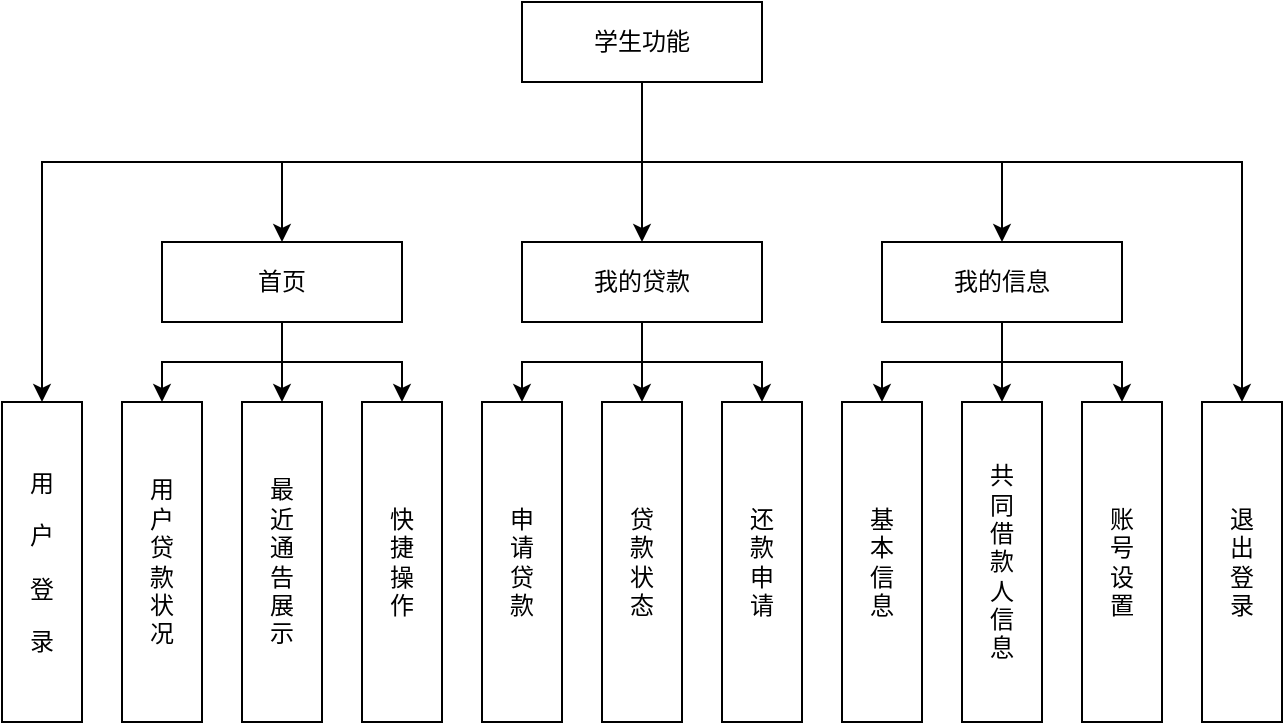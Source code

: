 <mxfile version="21.1.2" type="github">
  <diagram id="prtHgNgQTEPvFCAcTncT" name="Page-1">
    <mxGraphModel dx="2074" dy="1116" grid="1" gridSize="10" guides="1" tooltips="1" connect="1" arrows="1" fold="1" page="1" pageScale="1" pageWidth="827" pageHeight="1169" math="0" shadow="0">
      <root>
        <mxCell id="0" />
        <mxCell id="1" parent="0" />
        <mxCell id="A9A_Plxemqqnq8B51JpT-2" style="edgeStyle=orthogonalEdgeStyle;rounded=0;orthogonalLoop=1;jettySize=auto;html=1;exitX=0.5;exitY=1;exitDx=0;exitDy=0;" parent="1" source="A9A_Plxemqqnq8B51JpT-1" target="A9A_Plxemqqnq8B51JpT-3" edge="1">
          <mxGeometry relative="1" as="geometry">
            <mxPoint x="157" y="280" as="targetPoint" />
            <Array as="points">
              <mxPoint x="410" y="240" />
              <mxPoint x="80" y="240" />
            </Array>
          </mxGeometry>
        </mxCell>
        <mxCell id="A9A_Plxemqqnq8B51JpT-6" style="edgeStyle=orthogonalEdgeStyle;rounded=0;orthogonalLoop=1;jettySize=auto;html=1;exitX=0.5;exitY=1;exitDx=0;exitDy=0;" parent="1" source="A9A_Plxemqqnq8B51JpT-1" target="A9A_Plxemqqnq8B51JpT-8" edge="1">
          <mxGeometry relative="1" as="geometry">
            <mxPoint x="197" y="310" as="targetPoint" />
            <Array as="points">
              <mxPoint x="440" y="240" />
              <mxPoint x="260" y="240" />
            </Array>
          </mxGeometry>
        </mxCell>
        <mxCell id="A9A_Plxemqqnq8B51JpT-16" style="edgeStyle=orthogonalEdgeStyle;rounded=0;orthogonalLoop=1;jettySize=auto;html=1;exitX=0.5;exitY=1;exitDx=0;exitDy=0;entryX=0.5;entryY=0;entryDx=0;entryDy=0;" parent="1" source="A9A_Plxemqqnq8B51JpT-1" target="A9A_Plxemqqnq8B51JpT-15" edge="1">
          <mxGeometry relative="1" as="geometry" />
        </mxCell>
        <mxCell id="A9A_Plxemqqnq8B51JpT-27" style="edgeStyle=orthogonalEdgeStyle;rounded=0;orthogonalLoop=1;jettySize=auto;html=1;exitX=0.5;exitY=1;exitDx=0;exitDy=0;entryX=0.5;entryY=0;entryDx=0;entryDy=0;" parent="1" source="A9A_Plxemqqnq8B51JpT-1" target="A9A_Plxemqqnq8B51JpT-26" edge="1">
          <mxGeometry relative="1" as="geometry" />
        </mxCell>
        <mxCell id="A9A_Plxemqqnq8B51JpT-32" style="edgeStyle=orthogonalEdgeStyle;rounded=0;orthogonalLoop=1;jettySize=auto;html=1;exitX=0.5;exitY=1;exitDx=0;exitDy=0;entryX=0.5;entryY=0;entryDx=0;entryDy=0;" parent="1" source="A9A_Plxemqqnq8B51JpT-1" target="A9A_Plxemqqnq8B51JpT-33" edge="1">
          <mxGeometry relative="1" as="geometry">
            <mxPoint x="740" y="280" as="targetPoint" />
            <Array as="points">
              <mxPoint x="440" y="240" />
              <mxPoint x="740" y="240" />
            </Array>
          </mxGeometry>
        </mxCell>
        <mxCell id="A9A_Plxemqqnq8B51JpT-1" value="学生功能" style="rounded=0;whiteSpace=wrap;html=1;" parent="1" vertex="1">
          <mxGeometry x="380" y="160" width="120" height="40" as="geometry" />
        </mxCell>
        <mxCell id="A9A_Plxemqqnq8B51JpT-3" value="&lt;p style=&quot;direction: ltr; line-height: 120%;&quot;&gt;用&lt;/p&gt;&lt;p style=&quot;direction: ltr; line-height: 120%;&quot;&gt;户&lt;/p&gt;&lt;p style=&quot;direction: ltr; line-height: 120%;&quot;&gt;登&lt;/p&gt;&lt;p style=&quot;direction: ltr; line-height: 120%;&quot;&gt;录&lt;/p&gt;" style="rounded=0;whiteSpace=wrap;html=1;horizontal=1;verticalAlign=middle;" parent="1" vertex="1">
          <mxGeometry x="120" y="360" width="40" height="160" as="geometry" />
        </mxCell>
        <mxCell id="A9A_Plxemqqnq8B51JpT-9" style="edgeStyle=orthogonalEdgeStyle;rounded=0;orthogonalLoop=1;jettySize=auto;html=1;exitX=0.5;exitY=1;exitDx=0;exitDy=0;" parent="1" source="A9A_Plxemqqnq8B51JpT-8" target="A9A_Plxemqqnq8B51JpT-10" edge="1">
          <mxGeometry relative="1" as="geometry">
            <mxPoint x="223" y="350" as="targetPoint" />
          </mxGeometry>
        </mxCell>
        <mxCell id="A9A_Plxemqqnq8B51JpT-13" style="edgeStyle=orthogonalEdgeStyle;rounded=0;orthogonalLoop=1;jettySize=auto;html=1;exitX=0.5;exitY=1;exitDx=0;exitDy=0;" parent="1" source="A9A_Plxemqqnq8B51JpT-8" target="A9A_Plxemqqnq8B51JpT-14" edge="1">
          <mxGeometry relative="1" as="geometry">
            <mxPoint x="363" y="350" as="targetPoint" />
          </mxGeometry>
        </mxCell>
        <mxCell id="A9A_Plxemqqnq8B51JpT-31" style="edgeStyle=orthogonalEdgeStyle;rounded=0;orthogonalLoop=1;jettySize=auto;html=1;exitX=0.5;exitY=1;exitDx=0;exitDy=0;entryX=0.5;entryY=0;entryDx=0;entryDy=0;" parent="1" source="A9A_Plxemqqnq8B51JpT-8" target="A9A_Plxemqqnq8B51JpT-12" edge="1">
          <mxGeometry relative="1" as="geometry" />
        </mxCell>
        <mxCell id="A9A_Plxemqqnq8B51JpT-8" value="首页" style="rounded=0;whiteSpace=wrap;html=1;" parent="1" vertex="1">
          <mxGeometry x="200" y="280" width="120" height="40" as="geometry" />
        </mxCell>
        <mxCell id="A9A_Plxemqqnq8B51JpT-10" value="用&lt;br&gt;户&lt;br&gt;贷&lt;br&gt;款&lt;br&gt;状&lt;br&gt;况" style="rounded=0;whiteSpace=wrap;html=1;" parent="1" vertex="1">
          <mxGeometry x="180" y="360" width="40" height="160" as="geometry" />
        </mxCell>
        <mxCell id="A9A_Plxemqqnq8B51JpT-12" value="最&lt;br&gt;近&lt;br&gt;通&lt;br&gt;告&lt;br&gt;展&lt;br&gt;示" style="rounded=0;whiteSpace=wrap;html=1;" parent="1" vertex="1">
          <mxGeometry x="240" y="360" width="40" height="160" as="geometry" />
        </mxCell>
        <mxCell id="A9A_Plxemqqnq8B51JpT-14" value="快&lt;br&gt;捷&lt;br&gt;操&lt;br&gt;作" style="rounded=0;whiteSpace=wrap;html=1;" parent="1" vertex="1">
          <mxGeometry x="300" y="360" width="40" height="160" as="geometry" />
        </mxCell>
        <mxCell id="A9A_Plxemqqnq8B51JpT-20" style="edgeStyle=orthogonalEdgeStyle;rounded=0;orthogonalLoop=1;jettySize=auto;html=1;exitX=0.5;exitY=1;exitDx=0;exitDy=0;entryX=0.5;entryY=0;entryDx=0;entryDy=0;" parent="1" source="A9A_Plxemqqnq8B51JpT-15" target="A9A_Plxemqqnq8B51JpT-17" edge="1">
          <mxGeometry relative="1" as="geometry" />
        </mxCell>
        <mxCell id="A9A_Plxemqqnq8B51JpT-21" style="edgeStyle=orthogonalEdgeStyle;rounded=0;orthogonalLoop=1;jettySize=auto;html=1;exitX=0.5;exitY=1;exitDx=0;exitDy=0;entryX=0.5;entryY=0;entryDx=0;entryDy=0;" parent="1" source="A9A_Plxemqqnq8B51JpT-15" target="A9A_Plxemqqnq8B51JpT-18" edge="1">
          <mxGeometry relative="1" as="geometry" />
        </mxCell>
        <mxCell id="A9A_Plxemqqnq8B51JpT-22" style="edgeStyle=orthogonalEdgeStyle;rounded=0;orthogonalLoop=1;jettySize=auto;html=1;exitX=0.5;exitY=1;exitDx=0;exitDy=0;entryX=0.5;entryY=0;entryDx=0;entryDy=0;" parent="1" source="A9A_Plxemqqnq8B51JpT-15" target="A9A_Plxemqqnq8B51JpT-19" edge="1">
          <mxGeometry relative="1" as="geometry" />
        </mxCell>
        <mxCell id="A9A_Plxemqqnq8B51JpT-15" value="我的贷款" style="rounded=0;whiteSpace=wrap;html=1;" parent="1" vertex="1">
          <mxGeometry x="380" y="280" width="120" height="40" as="geometry" />
        </mxCell>
        <mxCell id="A9A_Plxemqqnq8B51JpT-17" value="申&lt;br&gt;请&lt;br&gt;贷&lt;br&gt;款" style="rounded=0;whiteSpace=wrap;html=1;" parent="1" vertex="1">
          <mxGeometry x="360" y="360" width="40" height="160" as="geometry" />
        </mxCell>
        <mxCell id="A9A_Plxemqqnq8B51JpT-18" value="贷&lt;br&gt;款&lt;br&gt;状&lt;br&gt;态" style="rounded=0;whiteSpace=wrap;html=1;" parent="1" vertex="1">
          <mxGeometry x="420" y="360" width="40" height="160" as="geometry" />
        </mxCell>
        <mxCell id="A9A_Plxemqqnq8B51JpT-19" value="还&lt;br&gt;款&lt;br&gt;申&lt;br&gt;请" style="rounded=0;whiteSpace=wrap;html=1;" parent="1" vertex="1">
          <mxGeometry x="480" y="360" width="40" height="160" as="geometry" />
        </mxCell>
        <mxCell id="A9A_Plxemqqnq8B51JpT-23" value="基&lt;br&gt;本&lt;br&gt;信&lt;br&gt;息&lt;br&gt;" style="rounded=0;whiteSpace=wrap;html=1;" parent="1" vertex="1">
          <mxGeometry x="540" y="360" width="40" height="160" as="geometry" />
        </mxCell>
        <mxCell id="A9A_Plxemqqnq8B51JpT-24" value="共&lt;br&gt;同&lt;br&gt;借&lt;br&gt;款&lt;br&gt;人&lt;br&gt;信&lt;br&gt;息" style="rounded=0;whiteSpace=wrap;html=1;" parent="1" vertex="1">
          <mxGeometry x="600" y="360" width="40" height="160" as="geometry" />
        </mxCell>
        <mxCell id="A9A_Plxemqqnq8B51JpT-25" value="账&lt;br&gt;号&lt;br&gt;设&lt;br&gt;置" style="rounded=0;whiteSpace=wrap;html=1;" parent="1" vertex="1">
          <mxGeometry x="660" y="360" width="40" height="160" as="geometry" />
        </mxCell>
        <mxCell id="A9A_Plxemqqnq8B51JpT-28" style="edgeStyle=orthogonalEdgeStyle;rounded=0;orthogonalLoop=1;jettySize=auto;html=1;exitX=0.5;exitY=1;exitDx=0;exitDy=0;entryX=0.5;entryY=0;entryDx=0;entryDy=0;" parent="1" source="A9A_Plxemqqnq8B51JpT-26" target="A9A_Plxemqqnq8B51JpT-23" edge="1">
          <mxGeometry relative="1" as="geometry" />
        </mxCell>
        <mxCell id="A9A_Plxemqqnq8B51JpT-29" style="edgeStyle=orthogonalEdgeStyle;rounded=0;orthogonalLoop=1;jettySize=auto;html=1;exitX=0.5;exitY=1;exitDx=0;exitDy=0;entryX=0.5;entryY=0;entryDx=0;entryDy=0;" parent="1" source="A9A_Plxemqqnq8B51JpT-26" target="A9A_Plxemqqnq8B51JpT-24" edge="1">
          <mxGeometry relative="1" as="geometry" />
        </mxCell>
        <mxCell id="A9A_Plxemqqnq8B51JpT-30" style="edgeStyle=orthogonalEdgeStyle;rounded=0;orthogonalLoop=1;jettySize=auto;html=1;exitX=0.5;exitY=1;exitDx=0;exitDy=0;entryX=0.5;entryY=0;entryDx=0;entryDy=0;" parent="1" source="A9A_Plxemqqnq8B51JpT-26" target="A9A_Plxemqqnq8B51JpT-25" edge="1">
          <mxGeometry relative="1" as="geometry" />
        </mxCell>
        <mxCell id="A9A_Plxemqqnq8B51JpT-26" value="我的信息" style="rounded=0;whiteSpace=wrap;html=1;" parent="1" vertex="1">
          <mxGeometry x="560" y="280" width="120" height="40" as="geometry" />
        </mxCell>
        <mxCell id="A9A_Plxemqqnq8B51JpT-33" value="退&lt;br&gt;出&lt;br&gt;登&lt;br&gt;录" style="rounded=0;whiteSpace=wrap;html=1;" parent="1" vertex="1">
          <mxGeometry x="720" y="360" width="40" height="160" as="geometry" />
        </mxCell>
      </root>
    </mxGraphModel>
  </diagram>
</mxfile>
